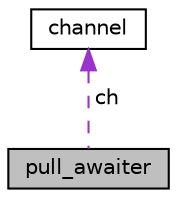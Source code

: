 digraph "pull_awaiter"
{
  edge [fontname="Helvetica",fontsize="10",labelfontname="Helvetica",labelfontsize="10"];
  node [fontname="Helvetica",fontsize="10",shape=record];
  Node1 [label="pull_awaiter",height=0.2,width=0.4,color="black", fillcolor="grey75", style="filled", fontcolor="black"];
  Node2 -> Node1 [dir="back",color="darkorchid3",fontsize="10",style="dashed",label=" ch" ];
  Node2 [label="channel",height=0.2,width=0.4,color="black", fillcolor="white", style="filled",URL="$classchannel.html"];
}
